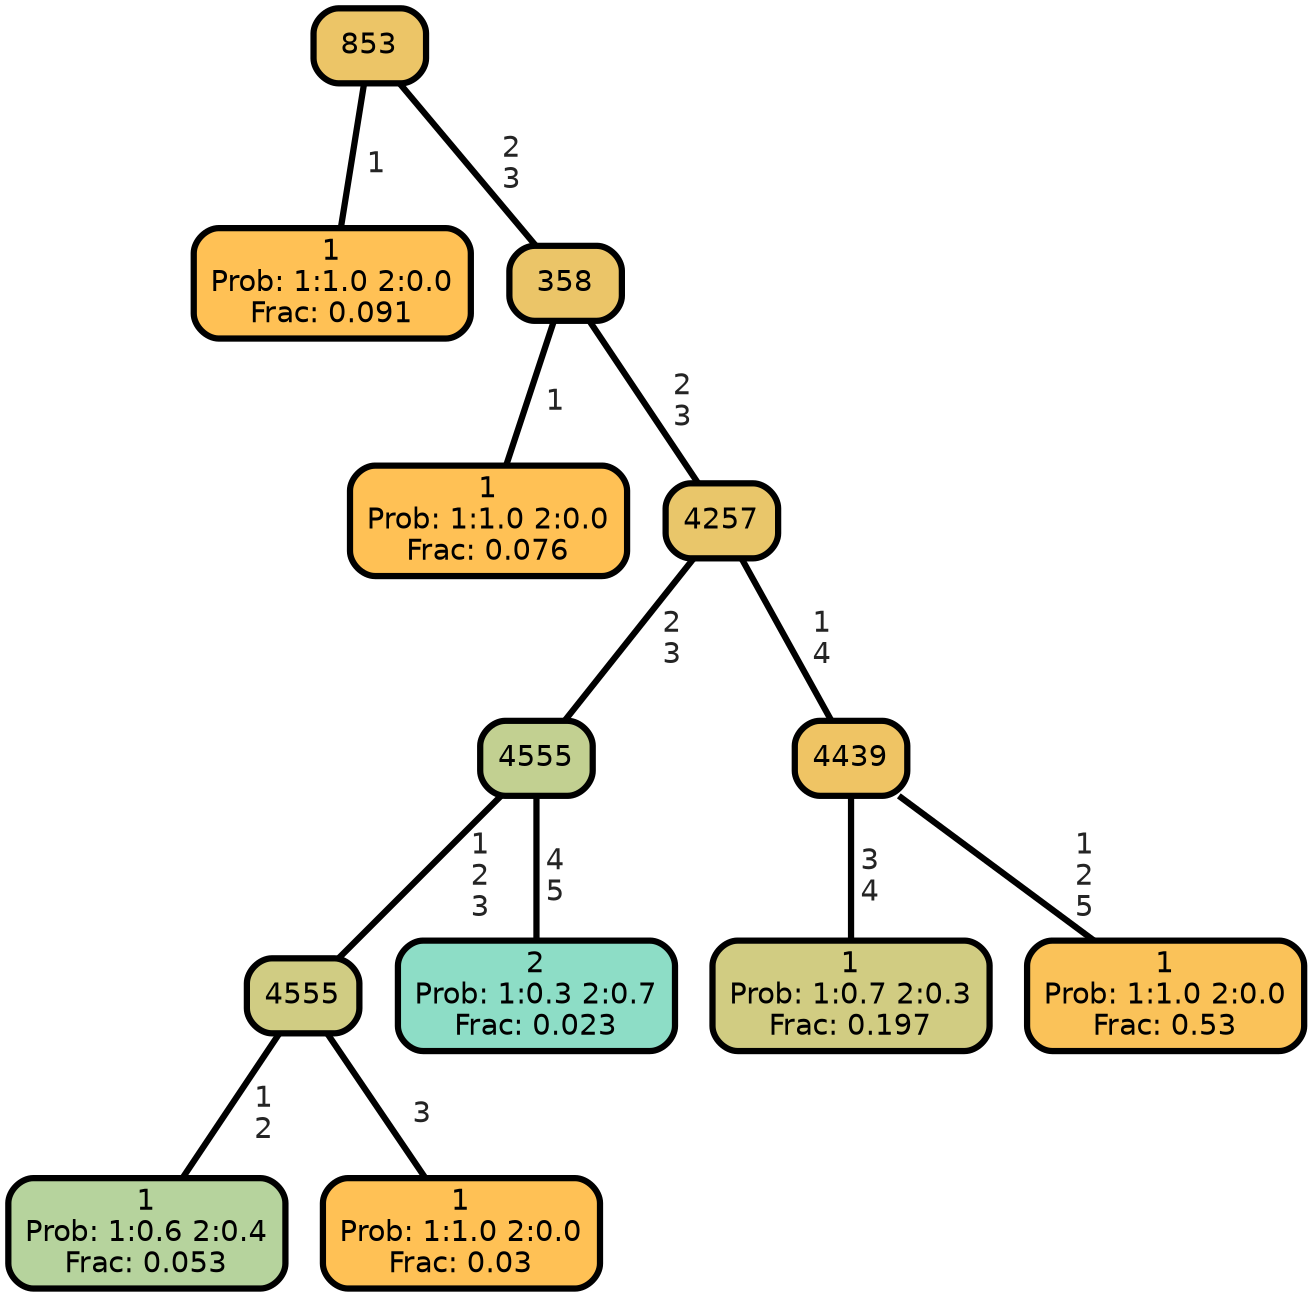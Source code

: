graph Tree {
node [shape=box, style="filled, rounded",color="black",penwidth="3",fontcolor="black",                 fontname=helvetica] ;
graph [ranksep="0 equally", splines=straight,                 bgcolor=transparent, dpi=200] ;
edge [fontname=helvetica, fontweight=bold,fontcolor=grey14,color=black] ;
0 [label="1
Prob: 1:1.0 2:0.0
Frac: 0.091", fillcolor="#ffc155"] ;
1 [label="853", fillcolor="#ecc567"] ;
2 [label="1
Prob: 1:1.0 2:0.0
Frac: 0.076", fillcolor="#ffc155"] ;
3 [label="358", fillcolor="#ebc568"] ;
4 [label="1
Prob: 1:0.6 2:0.4
Frac: 0.053", fillcolor="#b6d39d"] ;
5 [label="4555", fillcolor="#d0cc83"] ;
6 [label="1
Prob: 1:1.0 2:0.0
Frac: 0.03", fillcolor="#ffc155"] ;
7 [label="4555", fillcolor="#c2d091"] ;
8 [label="2
Prob: 1:0.3 2:0.7
Frac: 0.023", fillcolor="#8dddc6"] ;
9 [label="4257", fillcolor="#e9c66a"] ;
10 [label="1
Prob: 1:0.7 2:0.3
Frac: 0.197", fillcolor="#d1cc82"] ;
11 [label="4439", fillcolor="#efc464"] ;
12 [label="1
Prob: 1:1.0 2:0.0
Frac: 0.53", fillcolor="#fac259"] ;
1 -- 0 [label=" 1",penwidth=3] ;
1 -- 3 [label=" 2\n 3",penwidth=3] ;
3 -- 2 [label=" 1",penwidth=3] ;
3 -- 9 [label=" 2\n 3",penwidth=3] ;
5 -- 4 [label=" 1\n 2",penwidth=3] ;
5 -- 6 [label=" 3",penwidth=3] ;
7 -- 5 [label=" 1\n 2\n 3",penwidth=3] ;
7 -- 8 [label=" 4\n 5",penwidth=3] ;
9 -- 7 [label=" 2\n 3",penwidth=3] ;
9 -- 11 [label=" 1\n 4",penwidth=3] ;
11 -- 10 [label=" 3\n 4",penwidth=3] ;
11 -- 12 [label=" 1\n 2\n 5",penwidth=3] ;
{rank = same;}}